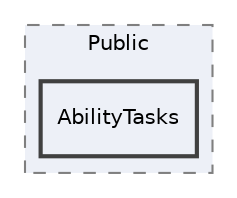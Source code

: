 digraph "Source/GKAbility/Public/AbilityTasks"
{
 // LATEX_PDF_SIZE
  edge [fontname="Helvetica",fontsize="10",labelfontname="Helvetica",labelfontsize="10"];
  node [fontname="Helvetica",fontsize="10",shape=record];
  compound=true
  subgraph clusterdir_9b2858cc452508f4e514ff18cb2eb58e {
    graph [ bgcolor="#edf0f7", pencolor="grey50", style="filled,dashed,", label="Public", fontname="Helvetica", fontsize="10", URL="dir_9b2858cc452508f4e514ff18cb2eb58e.html"]
  dir_1bfc4b8b855ea7800c47362f4a03b586 [shape=box, label="AbilityTasks", style="filled,bold,", fillcolor="#edf0f7", color="grey25", URL="dir_1bfc4b8b855ea7800c47362f4a03b586.html"];
  }
}
